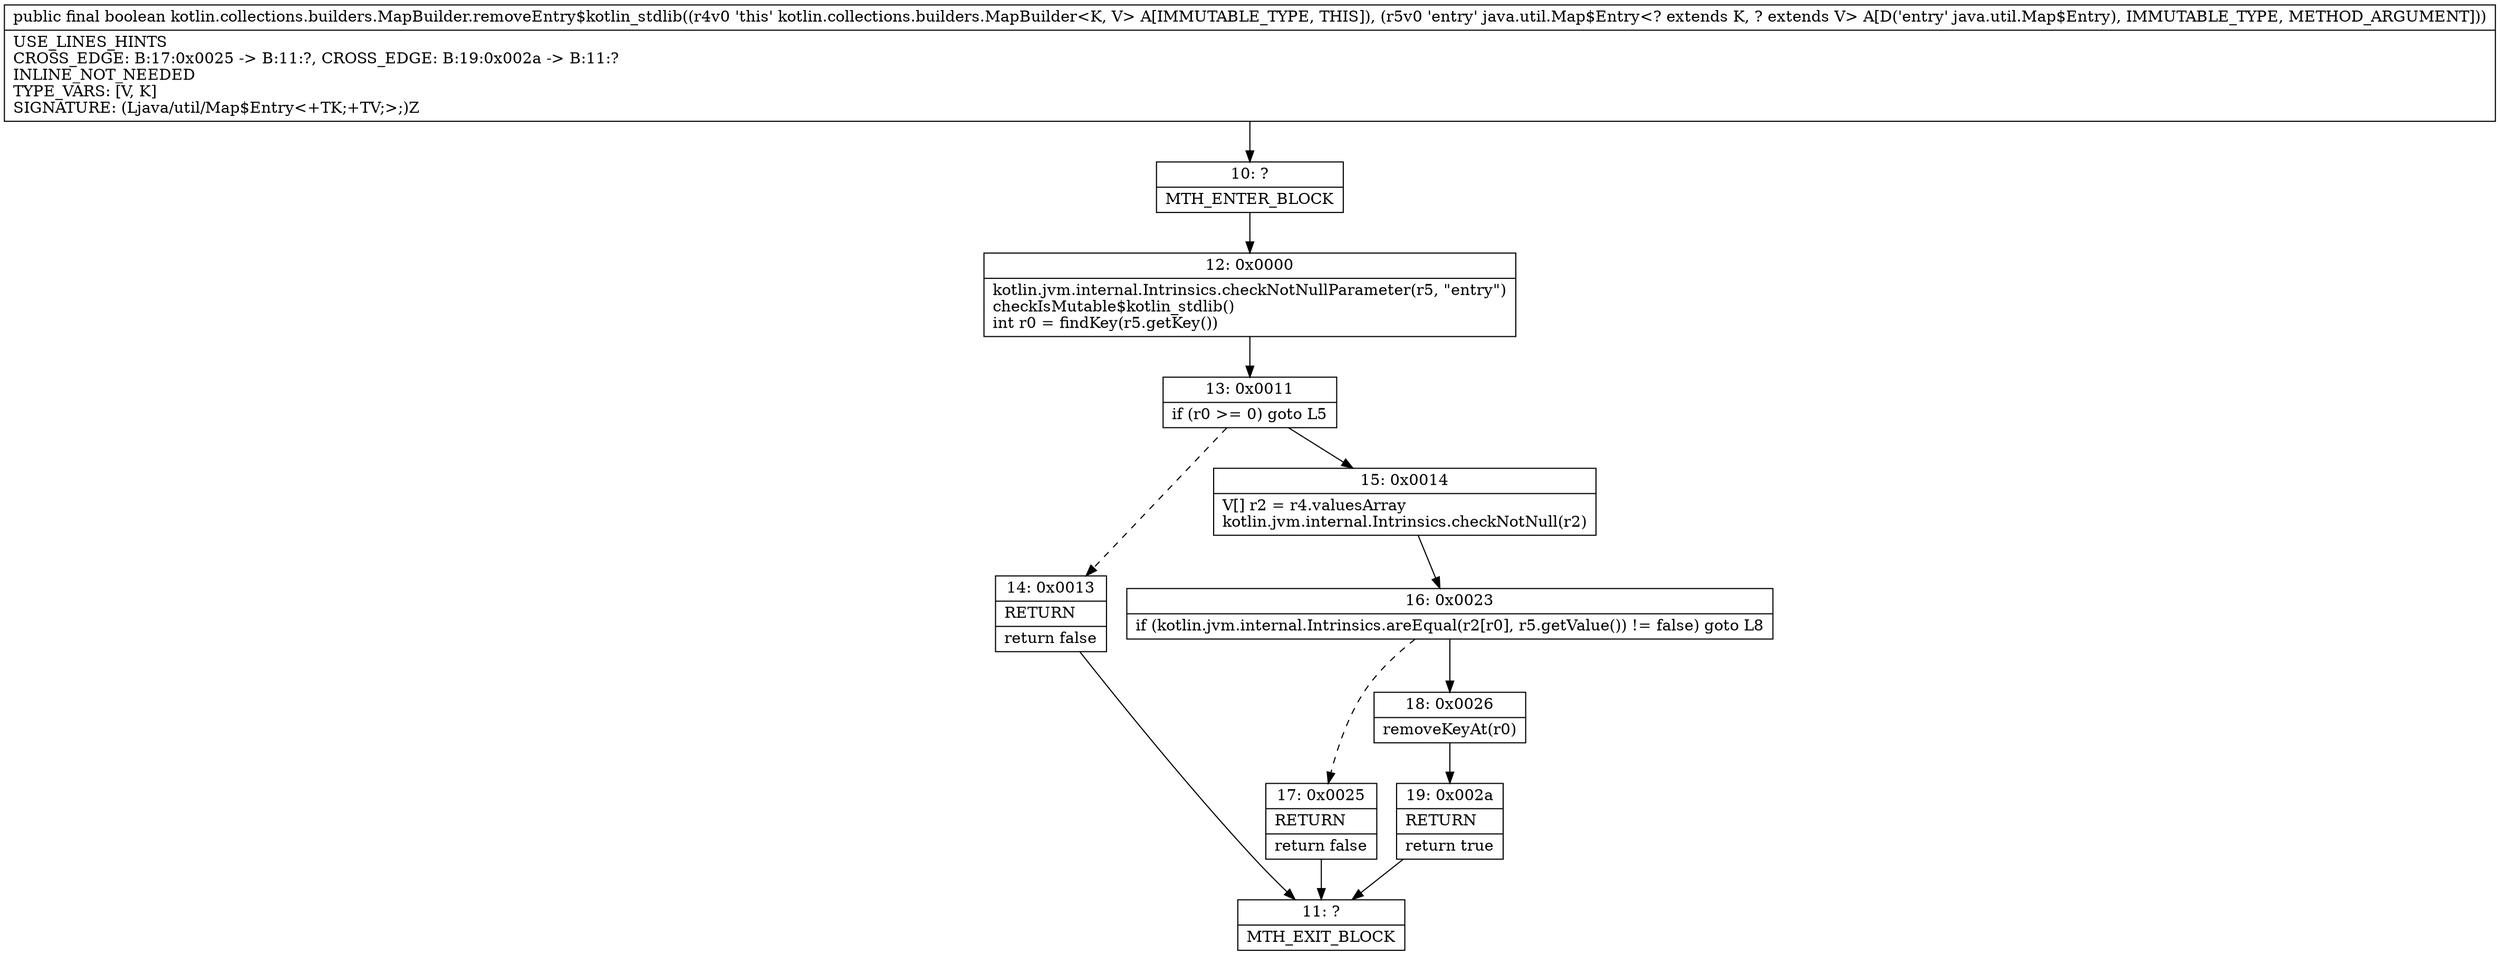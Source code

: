 digraph "CFG forkotlin.collections.builders.MapBuilder.removeEntry$kotlin_stdlib(Ljava\/util\/Map$Entry;)Z" {
Node_10 [shape=record,label="{10\:\ ?|MTH_ENTER_BLOCK\l}"];
Node_12 [shape=record,label="{12\:\ 0x0000|kotlin.jvm.internal.Intrinsics.checkNotNullParameter(r5, \"entry\")\lcheckIsMutable$kotlin_stdlib()\lint r0 = findKey(r5.getKey())\l}"];
Node_13 [shape=record,label="{13\:\ 0x0011|if (r0 \>= 0) goto L5\l}"];
Node_14 [shape=record,label="{14\:\ 0x0013|RETURN\l|return false\l}"];
Node_11 [shape=record,label="{11\:\ ?|MTH_EXIT_BLOCK\l}"];
Node_15 [shape=record,label="{15\:\ 0x0014|V[] r2 = r4.valuesArray\lkotlin.jvm.internal.Intrinsics.checkNotNull(r2)\l}"];
Node_16 [shape=record,label="{16\:\ 0x0023|if (kotlin.jvm.internal.Intrinsics.areEqual(r2[r0], r5.getValue()) != false) goto L8\l}"];
Node_17 [shape=record,label="{17\:\ 0x0025|RETURN\l|return false\l}"];
Node_18 [shape=record,label="{18\:\ 0x0026|removeKeyAt(r0)\l}"];
Node_19 [shape=record,label="{19\:\ 0x002a|RETURN\l|return true\l}"];
MethodNode[shape=record,label="{public final boolean kotlin.collections.builders.MapBuilder.removeEntry$kotlin_stdlib((r4v0 'this' kotlin.collections.builders.MapBuilder\<K, V\> A[IMMUTABLE_TYPE, THIS]), (r5v0 'entry' java.util.Map$Entry\<? extends K, ? extends V\> A[D('entry' java.util.Map$Entry), IMMUTABLE_TYPE, METHOD_ARGUMENT]))  | USE_LINES_HINTS\lCROSS_EDGE: B:17:0x0025 \-\> B:11:?, CROSS_EDGE: B:19:0x002a \-\> B:11:?\lINLINE_NOT_NEEDED\lTYPE_VARS: [V, K]\lSIGNATURE: (Ljava\/util\/Map$Entry\<+TK;+TV;\>;)Z\l}"];
MethodNode -> Node_10;Node_10 -> Node_12;
Node_12 -> Node_13;
Node_13 -> Node_14[style=dashed];
Node_13 -> Node_15;
Node_14 -> Node_11;
Node_15 -> Node_16;
Node_16 -> Node_17[style=dashed];
Node_16 -> Node_18;
Node_17 -> Node_11;
Node_18 -> Node_19;
Node_19 -> Node_11;
}

